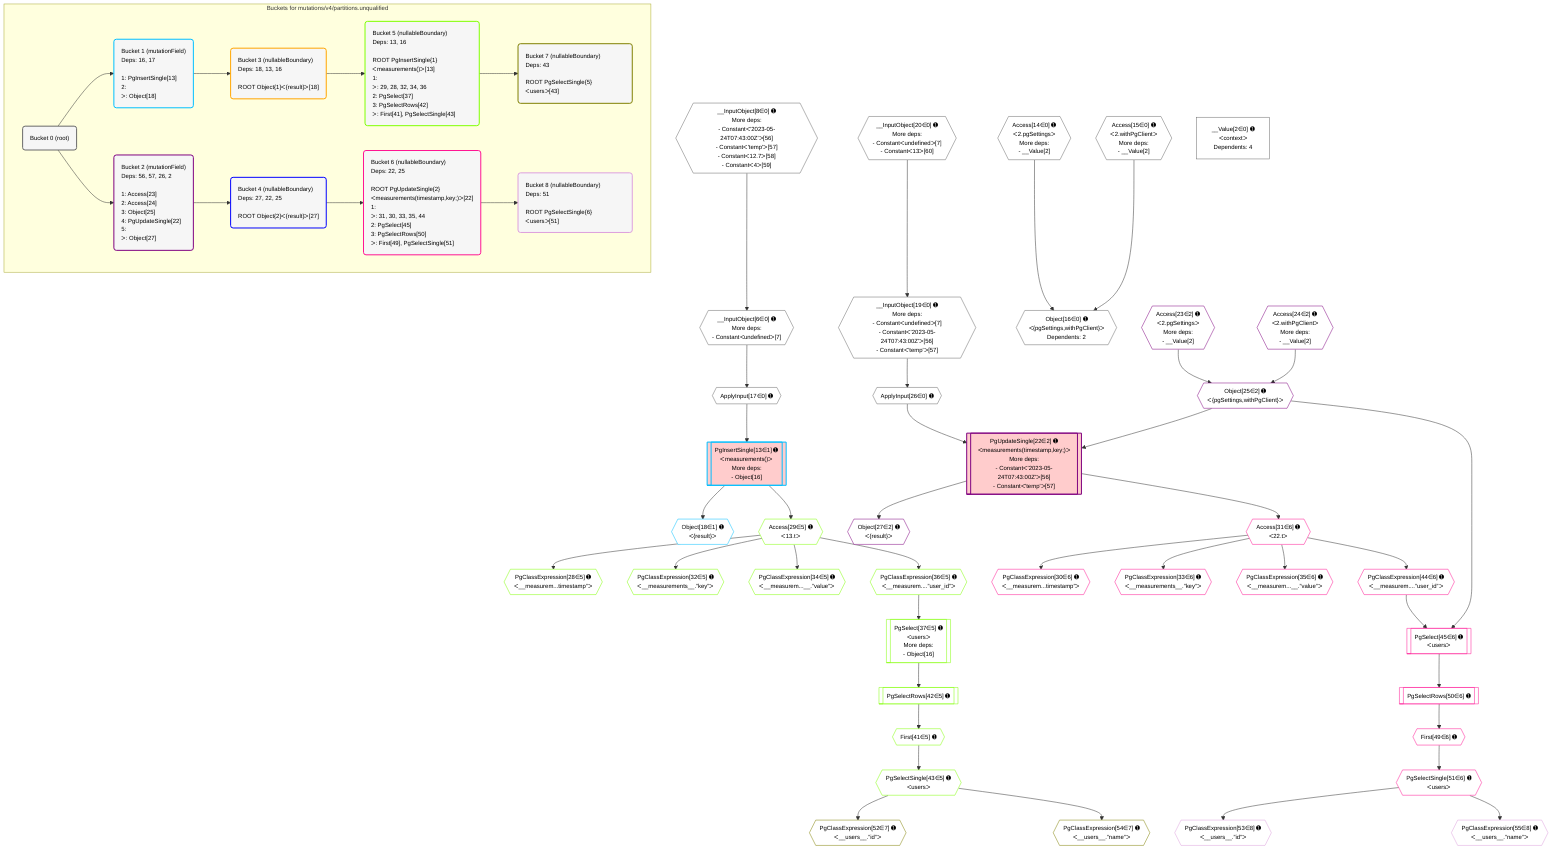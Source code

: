 %%{init: {'themeVariables': { 'fontSize': '12px'}}}%%
graph TD
    classDef path fill:#eee,stroke:#000,color:#000
    classDef plan fill:#fff,stroke-width:1px,color:#000
    classDef itemplan fill:#fff,stroke-width:2px,color:#000
    classDef unbatchedplan fill:#dff,stroke-width:1px,color:#000
    classDef sideeffectplan fill:#fcc,stroke-width:2px,color:#000
    classDef bucket fill:#f6f6f6,color:#000,stroke-width:2px,text-align:left

    subgraph "Buckets for mutations/v4/partitions.unqualified"
    Bucket0("Bucket 0 (root)"):::bucket
    Bucket1("Bucket 1 (mutationField)<br />Deps: 16, 17<br /><br />1: PgInsertSingle[13]<br />2: <br />ᐳ: Object[18]"):::bucket
    Bucket2("Bucket 2 (mutationField)<br />Deps: 56, 57, 26, 2<br /><br />1: Access[23]<br />2: Access[24]<br />3: Object[25]<br />4: PgUpdateSingle[22]<br />5: <br />ᐳ: Object[27]"):::bucket
    Bucket3("Bucket 3 (nullableBoundary)<br />Deps: 18, 13, 16<br /><br />ROOT Object{1}ᐸ{result}ᐳ[18]"):::bucket
    Bucket4("Bucket 4 (nullableBoundary)<br />Deps: 27, 22, 25<br /><br />ROOT Object{2}ᐸ{result}ᐳ[27]"):::bucket
    Bucket5("Bucket 5 (nullableBoundary)<br />Deps: 13, 16<br /><br />ROOT PgInsertSingle{1}ᐸmeasurements()ᐳ[13]<br />1: <br />ᐳ: 29, 28, 32, 34, 36<br />2: PgSelect[37]<br />3: PgSelectRows[42]<br />ᐳ: First[41], PgSelectSingle[43]"):::bucket
    Bucket6("Bucket 6 (nullableBoundary)<br />Deps: 22, 25<br /><br />ROOT PgUpdateSingle{2}ᐸmeasurements(timestamp,key;)ᐳ[22]<br />1: <br />ᐳ: 31, 30, 33, 35, 44<br />2: PgSelect[45]<br />3: PgSelectRows[50]<br />ᐳ: First[49], PgSelectSingle[51]"):::bucket
    Bucket7("Bucket 7 (nullableBoundary)<br />Deps: 43<br /><br />ROOT PgSelectSingle{5}ᐸusersᐳ[43]"):::bucket
    Bucket8("Bucket 8 (nullableBoundary)<br />Deps: 51<br /><br />ROOT PgSelectSingle{6}ᐸusersᐳ[51]"):::bucket
    end
    Bucket0 --> Bucket1 & Bucket2
    Bucket1 --> Bucket3
    Bucket2 --> Bucket4
    Bucket3 --> Bucket5
    Bucket4 --> Bucket6
    Bucket5 --> Bucket7
    Bucket6 --> Bucket8

    %% plan dependencies
    __InputObject8{{"__InputObject[8∈0] ➊<br />More deps:<br />- Constantᐸ'2023-05-24T07:43:00Z'ᐳ[56]<br />- Constantᐸ'temp'ᐳ[57]<br />- Constantᐸ12.7ᐳ[58]<br />- Constantᐸ4ᐳ[59]"}}:::plan
    __InputObject19{{"__InputObject[19∈0] ➊<br />More deps:<br />- Constantᐸundefinedᐳ[7]<br />- Constantᐸ'2023-05-24T07:43:00Z'ᐳ[56]<br />- Constantᐸ'temp'ᐳ[57]"}}:::plan
    __InputObject20{{"__InputObject[20∈0] ➊<br />More deps:<br />- Constantᐸundefinedᐳ[7]<br />- Constantᐸ13ᐳ[60]"}}:::plan
    __InputObject20 --> __InputObject19
    __InputObject6{{"__InputObject[6∈0] ➊<br />More deps:<br />- Constantᐸundefinedᐳ[7]"}}:::plan
    __InputObject8 --> __InputObject6
    Object16{{"Object[16∈0] ➊<br />ᐸ{pgSettings,withPgClient}ᐳ<br />Dependents: 2"}}:::plan
    Access14{{"Access[14∈0] ➊<br />ᐸ2.pgSettingsᐳ<br />More deps:<br />- __Value[2]"}}:::plan
    Access15{{"Access[15∈0] ➊<br />ᐸ2.withPgClientᐳ<br />More deps:<br />- __Value[2]"}}:::plan
    Access14 & Access15 --> Object16
    ApplyInput17{{"ApplyInput[17∈0] ➊"}}:::plan
    __InputObject6 --> ApplyInput17
    ApplyInput26{{"ApplyInput[26∈0] ➊"}}:::plan
    __InputObject19 --> ApplyInput26
    __Value2["__Value[2∈0] ➊<br />ᐸcontextᐳ<br />Dependents: 4"]:::plan
    PgInsertSingle13[["PgInsertSingle[13∈1] ➊<br />ᐸmeasurements()ᐳ<br />More deps:<br />- Object[16]"]]:::sideeffectplan
    ApplyInput17 --> PgInsertSingle13
    Object18{{"Object[18∈1] ➊<br />ᐸ{result}ᐳ"}}:::plan
    PgInsertSingle13 --> Object18
    PgUpdateSingle22[["PgUpdateSingle[22∈2] ➊<br />ᐸmeasurements(timestamp,key;)ᐳ<br />More deps:<br />- Constantᐸ'2023-05-24T07:43:00Z'ᐳ[56]<br />- Constantᐸ'temp'ᐳ[57]"]]:::sideeffectplan
    Object25{{"Object[25∈2] ➊<br />ᐸ{pgSettings,withPgClient}ᐳ"}}:::plan
    Object25 & ApplyInput26 --> PgUpdateSingle22
    Access23{{"Access[23∈2] ➊<br />ᐸ2.pgSettingsᐳ<br />More deps:<br />- __Value[2]"}}:::plan
    Access24{{"Access[24∈2] ➊<br />ᐸ2.withPgClientᐳ<br />More deps:<br />- __Value[2]"}}:::plan
    Access23 & Access24 --> Object25
    Object27{{"Object[27∈2] ➊<br />ᐸ{result}ᐳ"}}:::plan
    PgUpdateSingle22 --> Object27
    PgSelect37[["PgSelect[37∈5] ➊<br />ᐸusersᐳ<br />More deps:<br />- Object[16]"]]:::plan
    PgClassExpression36{{"PgClassExpression[36∈5] ➊<br />ᐸ__measurem....”user_id”ᐳ"}}:::plan
    PgClassExpression36 --> PgSelect37
    PgClassExpression28{{"PgClassExpression[28∈5] ➊<br />ᐸ__measurem...timestamp”ᐳ"}}:::plan
    Access29{{"Access[29∈5] ➊<br />ᐸ13.tᐳ"}}:::plan
    Access29 --> PgClassExpression28
    PgInsertSingle13 --> Access29
    PgClassExpression32{{"PgClassExpression[32∈5] ➊<br />ᐸ__measurements__.”key”ᐳ"}}:::plan
    Access29 --> PgClassExpression32
    PgClassExpression34{{"PgClassExpression[34∈5] ➊<br />ᐸ__measurem...__.”value”ᐳ"}}:::plan
    Access29 --> PgClassExpression34
    Access29 --> PgClassExpression36
    First41{{"First[41∈5] ➊"}}:::plan
    PgSelectRows42[["PgSelectRows[42∈5] ➊"]]:::plan
    PgSelectRows42 --> First41
    PgSelect37 --> PgSelectRows42
    PgSelectSingle43{{"PgSelectSingle[43∈5] ➊<br />ᐸusersᐳ"}}:::plan
    First41 --> PgSelectSingle43
    PgSelect45[["PgSelect[45∈6] ➊<br />ᐸusersᐳ"]]:::plan
    PgClassExpression44{{"PgClassExpression[44∈6] ➊<br />ᐸ__measurem....”user_id”ᐳ"}}:::plan
    Object25 & PgClassExpression44 --> PgSelect45
    PgClassExpression30{{"PgClassExpression[30∈6] ➊<br />ᐸ__measurem...timestamp”ᐳ"}}:::plan
    Access31{{"Access[31∈6] ➊<br />ᐸ22.tᐳ"}}:::plan
    Access31 --> PgClassExpression30
    PgUpdateSingle22 --> Access31
    PgClassExpression33{{"PgClassExpression[33∈6] ➊<br />ᐸ__measurements__.”key”ᐳ"}}:::plan
    Access31 --> PgClassExpression33
    PgClassExpression35{{"PgClassExpression[35∈6] ➊<br />ᐸ__measurem...__.”value”ᐳ"}}:::plan
    Access31 --> PgClassExpression35
    Access31 --> PgClassExpression44
    First49{{"First[49∈6] ➊"}}:::plan
    PgSelectRows50[["PgSelectRows[50∈6] ➊"]]:::plan
    PgSelectRows50 --> First49
    PgSelect45 --> PgSelectRows50
    PgSelectSingle51{{"PgSelectSingle[51∈6] ➊<br />ᐸusersᐳ"}}:::plan
    First49 --> PgSelectSingle51
    PgClassExpression52{{"PgClassExpression[52∈7] ➊<br />ᐸ__users__.”id”ᐳ"}}:::plan
    PgSelectSingle43 --> PgClassExpression52
    PgClassExpression54{{"PgClassExpression[54∈7] ➊<br />ᐸ__users__.”name”ᐳ"}}:::plan
    PgSelectSingle43 --> PgClassExpression54
    PgClassExpression53{{"PgClassExpression[53∈8] ➊<br />ᐸ__users__.”id”ᐳ"}}:::plan
    PgSelectSingle51 --> PgClassExpression53
    PgClassExpression55{{"PgClassExpression[55∈8] ➊<br />ᐸ__users__.”name”ᐳ"}}:::plan
    PgSelectSingle51 --> PgClassExpression55

    %% define steps
    classDef bucket0 stroke:#696969
    class Bucket0,__Value2,__InputObject6,__InputObject8,Access14,Access15,Object16,ApplyInput17,__InputObject19,__InputObject20,ApplyInput26 bucket0
    classDef bucket1 stroke:#00bfff
    class Bucket1,PgInsertSingle13,Object18 bucket1
    classDef bucket2 stroke:#7f007f
    class Bucket2,PgUpdateSingle22,Access23,Access24,Object25,Object27 bucket2
    classDef bucket3 stroke:#ffa500
    class Bucket3 bucket3
    classDef bucket4 stroke:#0000ff
    class Bucket4 bucket4
    classDef bucket5 stroke:#7fff00
    class Bucket5,PgClassExpression28,Access29,PgClassExpression32,PgClassExpression34,PgClassExpression36,PgSelect37,First41,PgSelectRows42,PgSelectSingle43 bucket5
    classDef bucket6 stroke:#ff1493
    class Bucket6,PgClassExpression30,Access31,PgClassExpression33,PgClassExpression35,PgClassExpression44,PgSelect45,First49,PgSelectRows50,PgSelectSingle51 bucket6
    classDef bucket7 stroke:#808000
    class Bucket7,PgClassExpression52,PgClassExpression54 bucket7
    classDef bucket8 stroke:#dda0dd
    class Bucket8,PgClassExpression53,PgClassExpression55 bucket8